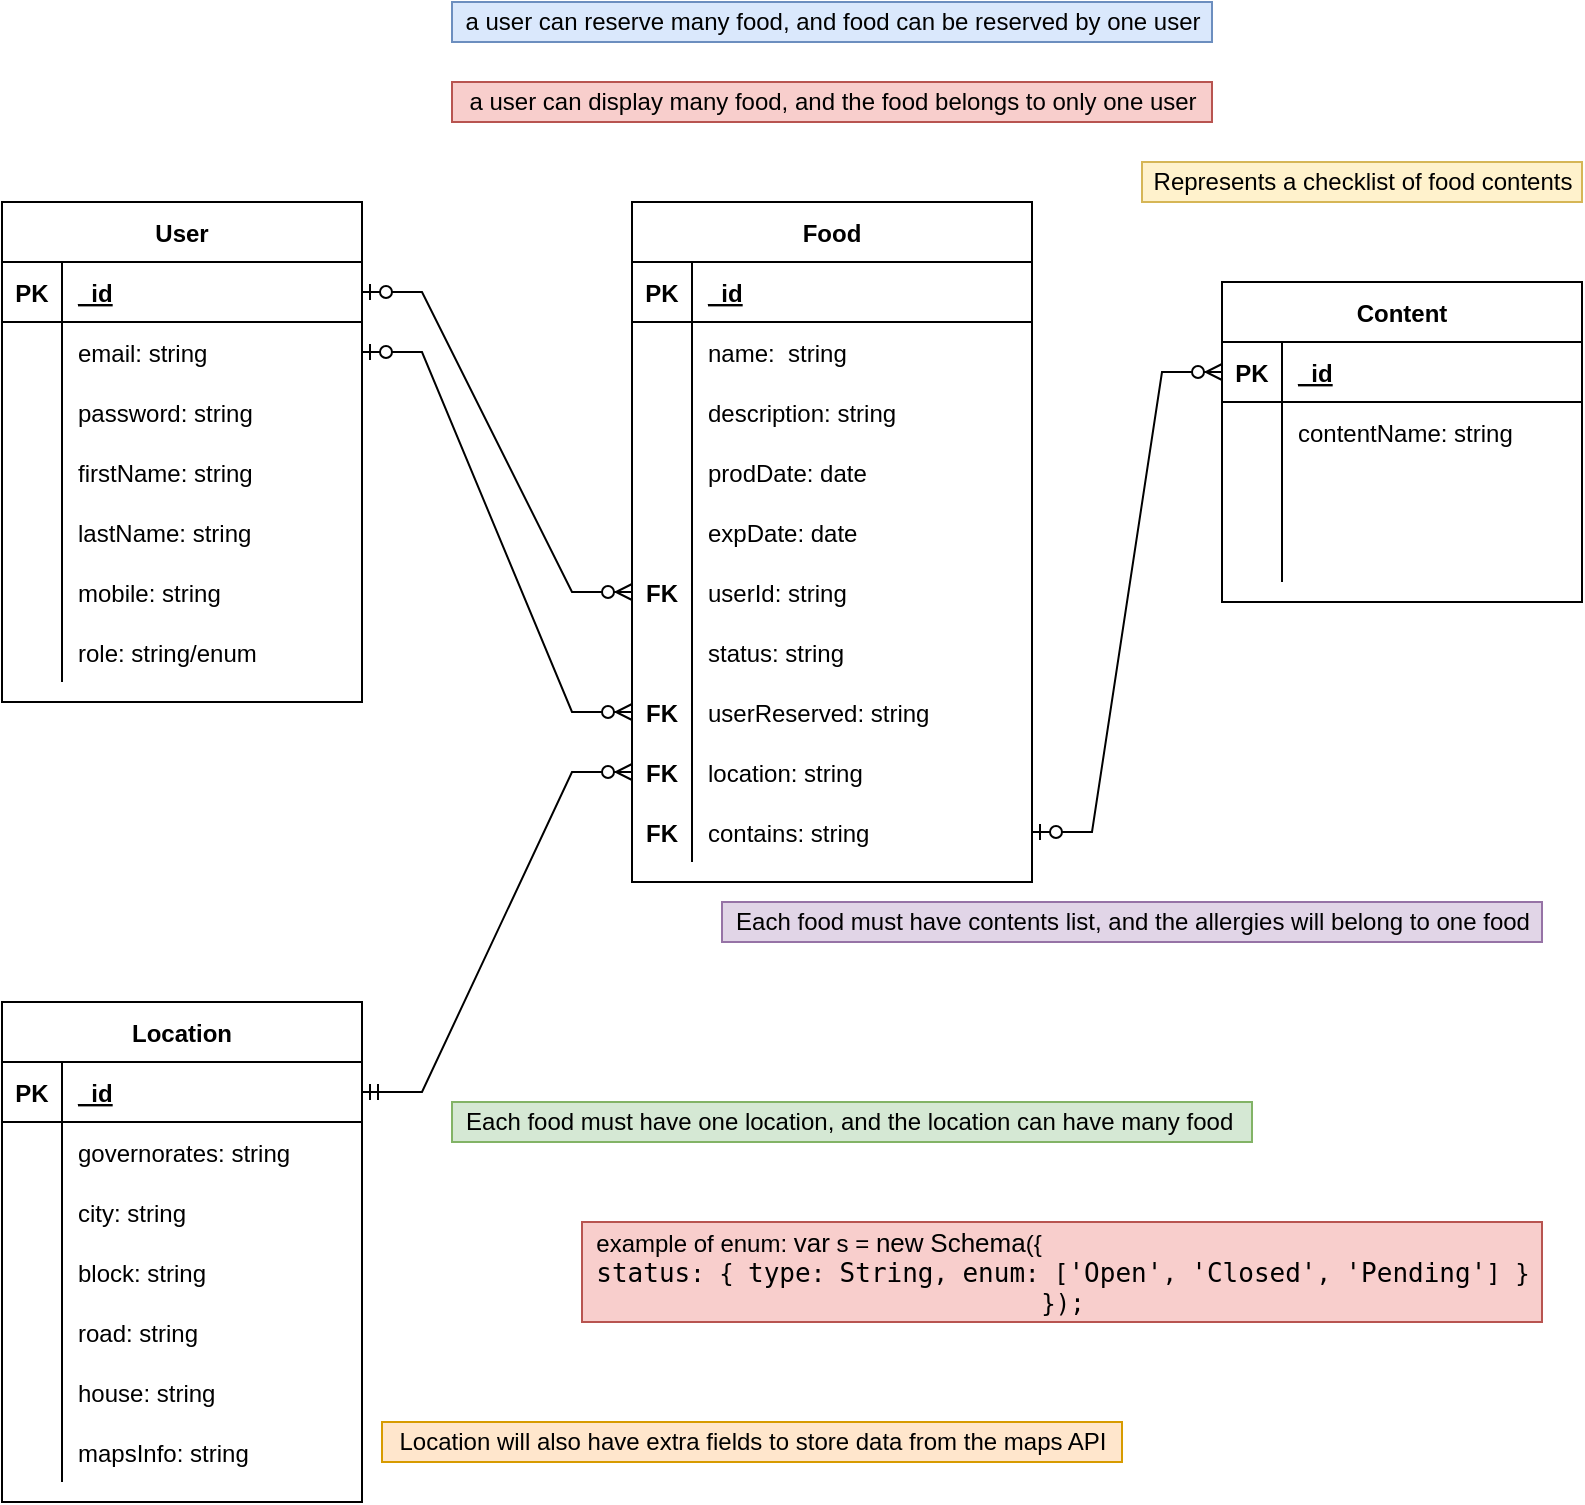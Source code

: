 <mxfile version="17.2.4" type="device"><diagram id="R2lEEEUBdFMjLlhIrx00" name="Page-1"><mxGraphModel dx="946" dy="601" grid="1" gridSize="10" guides="1" tooltips="1" connect="1" arrows="1" fold="1" page="1" pageScale="1" pageWidth="850" pageHeight="1100" math="0" shadow="0" extFonts="Permanent Marker^https://fonts.googleapis.com/css?family=Permanent+Marker"><root><mxCell id="0"/><mxCell id="1" parent="0"/><mxCell id="x4sgZhd9AmfXreHIFScf-55" value="User" style="shape=table;startSize=30;container=1;collapsible=1;childLayout=tableLayout;fixedRows=1;rowLines=0;fontStyle=1;align=center;resizeLast=1;" parent="1" vertex="1"><mxGeometry x="50" y="130" width="180" height="250" as="geometry"/></mxCell><mxCell id="x4sgZhd9AmfXreHIFScf-56" value="" style="shape=tableRow;horizontal=0;startSize=0;swimlaneHead=0;swimlaneBody=0;fillColor=none;collapsible=0;dropTarget=0;points=[[0,0.5],[1,0.5]];portConstraint=eastwest;top=0;left=0;right=0;bottom=1;" parent="x4sgZhd9AmfXreHIFScf-55" vertex="1"><mxGeometry y="30" width="180" height="30" as="geometry"/></mxCell><mxCell id="x4sgZhd9AmfXreHIFScf-57" value="PK" style="shape=partialRectangle;connectable=0;fillColor=none;top=0;left=0;bottom=0;right=0;fontStyle=1;overflow=hidden;" parent="x4sgZhd9AmfXreHIFScf-56" vertex="1"><mxGeometry width="30" height="30" as="geometry"><mxRectangle width="30" height="30" as="alternateBounds"/></mxGeometry></mxCell><mxCell id="x4sgZhd9AmfXreHIFScf-58" value="_id" style="shape=partialRectangle;connectable=0;fillColor=none;top=0;left=0;bottom=0;right=0;align=left;spacingLeft=6;fontStyle=5;overflow=hidden;" parent="x4sgZhd9AmfXreHIFScf-56" vertex="1"><mxGeometry x="30" width="150" height="30" as="geometry"><mxRectangle width="150" height="30" as="alternateBounds"/></mxGeometry></mxCell><mxCell id="x4sgZhd9AmfXreHIFScf-59" value="" style="shape=tableRow;horizontal=0;startSize=0;swimlaneHead=0;swimlaneBody=0;fillColor=none;collapsible=0;dropTarget=0;points=[[0,0.5],[1,0.5]];portConstraint=eastwest;top=0;left=0;right=0;bottom=0;" parent="x4sgZhd9AmfXreHIFScf-55" vertex="1"><mxGeometry y="60" width="180" height="30" as="geometry"/></mxCell><mxCell id="x4sgZhd9AmfXreHIFScf-60" value="" style="shape=partialRectangle;connectable=0;fillColor=none;top=0;left=0;bottom=0;right=0;editable=1;overflow=hidden;" parent="x4sgZhd9AmfXreHIFScf-59" vertex="1"><mxGeometry width="30" height="30" as="geometry"><mxRectangle width="30" height="30" as="alternateBounds"/></mxGeometry></mxCell><mxCell id="x4sgZhd9AmfXreHIFScf-61" value="email: string" style="shape=partialRectangle;connectable=0;fillColor=none;top=0;left=0;bottom=0;right=0;align=left;spacingLeft=6;overflow=hidden;" parent="x4sgZhd9AmfXreHIFScf-59" vertex="1"><mxGeometry x="30" width="150" height="30" as="geometry"><mxRectangle width="150" height="30" as="alternateBounds"/></mxGeometry></mxCell><mxCell id="x4sgZhd9AmfXreHIFScf-62" value="" style="shape=tableRow;horizontal=0;startSize=0;swimlaneHead=0;swimlaneBody=0;fillColor=none;collapsible=0;dropTarget=0;points=[[0,0.5],[1,0.5]];portConstraint=eastwest;top=0;left=0;right=0;bottom=0;" parent="x4sgZhd9AmfXreHIFScf-55" vertex="1"><mxGeometry y="90" width="180" height="30" as="geometry"/></mxCell><mxCell id="x4sgZhd9AmfXreHIFScf-63" value="" style="shape=partialRectangle;connectable=0;fillColor=none;top=0;left=0;bottom=0;right=0;editable=1;overflow=hidden;" parent="x4sgZhd9AmfXreHIFScf-62" vertex="1"><mxGeometry width="30" height="30" as="geometry"><mxRectangle width="30" height="30" as="alternateBounds"/></mxGeometry></mxCell><mxCell id="x4sgZhd9AmfXreHIFScf-64" value="password: string" style="shape=partialRectangle;connectable=0;fillColor=none;top=0;left=0;bottom=0;right=0;align=left;spacingLeft=6;overflow=hidden;" parent="x4sgZhd9AmfXreHIFScf-62" vertex="1"><mxGeometry x="30" width="150" height="30" as="geometry"><mxRectangle width="150" height="30" as="alternateBounds"/></mxGeometry></mxCell><mxCell id="x4sgZhd9AmfXreHIFScf-65" value="" style="shape=tableRow;horizontal=0;startSize=0;swimlaneHead=0;swimlaneBody=0;fillColor=none;collapsible=0;dropTarget=0;points=[[0,0.5],[1,0.5]];portConstraint=eastwest;top=0;left=0;right=0;bottom=0;" parent="x4sgZhd9AmfXreHIFScf-55" vertex="1"><mxGeometry y="120" width="180" height="30" as="geometry"/></mxCell><mxCell id="x4sgZhd9AmfXreHIFScf-66" value="" style="shape=partialRectangle;connectable=0;fillColor=none;top=0;left=0;bottom=0;right=0;editable=1;overflow=hidden;" parent="x4sgZhd9AmfXreHIFScf-65" vertex="1"><mxGeometry width="30" height="30" as="geometry"><mxRectangle width="30" height="30" as="alternateBounds"/></mxGeometry></mxCell><mxCell id="x4sgZhd9AmfXreHIFScf-67" value="firstName: string" style="shape=partialRectangle;connectable=0;fillColor=none;top=0;left=0;bottom=0;right=0;align=left;spacingLeft=6;overflow=hidden;" parent="x4sgZhd9AmfXreHIFScf-65" vertex="1"><mxGeometry x="30" width="150" height="30" as="geometry"><mxRectangle width="150" height="30" as="alternateBounds"/></mxGeometry></mxCell><mxCell id="x4sgZhd9AmfXreHIFScf-68" value="" style="shape=tableRow;horizontal=0;startSize=0;swimlaneHead=0;swimlaneBody=0;fillColor=none;collapsible=0;dropTarget=0;points=[[0,0.5],[1,0.5]];portConstraint=eastwest;top=0;left=0;right=0;bottom=0;" parent="x4sgZhd9AmfXreHIFScf-55" vertex="1"><mxGeometry y="150" width="180" height="30" as="geometry"/></mxCell><mxCell id="x4sgZhd9AmfXreHIFScf-69" value="" style="shape=partialRectangle;connectable=0;fillColor=none;top=0;left=0;bottom=0;right=0;editable=1;overflow=hidden;" parent="x4sgZhd9AmfXreHIFScf-68" vertex="1"><mxGeometry width="30" height="30" as="geometry"><mxRectangle width="30" height="30" as="alternateBounds"/></mxGeometry></mxCell><mxCell id="x4sgZhd9AmfXreHIFScf-70" value="lastName: string" style="shape=partialRectangle;connectable=0;fillColor=none;top=0;left=0;bottom=0;right=0;align=left;spacingLeft=6;overflow=hidden;" parent="x4sgZhd9AmfXreHIFScf-68" vertex="1"><mxGeometry x="30" width="150" height="30" as="geometry"><mxRectangle width="150" height="30" as="alternateBounds"/></mxGeometry></mxCell><mxCell id="x4sgZhd9AmfXreHIFScf-71" value="" style="shape=tableRow;horizontal=0;startSize=0;swimlaneHead=0;swimlaneBody=0;fillColor=none;collapsible=0;dropTarget=0;points=[[0,0.5],[1,0.5]];portConstraint=eastwest;top=0;left=0;right=0;bottom=0;" parent="x4sgZhd9AmfXreHIFScf-55" vertex="1"><mxGeometry y="180" width="180" height="30" as="geometry"/></mxCell><mxCell id="x4sgZhd9AmfXreHIFScf-72" value="" style="shape=partialRectangle;connectable=0;fillColor=none;top=0;left=0;bottom=0;right=0;editable=1;overflow=hidden;" parent="x4sgZhd9AmfXreHIFScf-71" vertex="1"><mxGeometry width="30" height="30" as="geometry"><mxRectangle width="30" height="30" as="alternateBounds"/></mxGeometry></mxCell><mxCell id="x4sgZhd9AmfXreHIFScf-73" value="mobile: string" style="shape=partialRectangle;connectable=0;fillColor=none;top=0;left=0;bottom=0;right=0;align=left;spacingLeft=6;overflow=hidden;" parent="x4sgZhd9AmfXreHIFScf-71" vertex="1"><mxGeometry x="30" width="150" height="30" as="geometry"><mxRectangle width="150" height="30" as="alternateBounds"/></mxGeometry></mxCell><mxCell id="x4sgZhd9AmfXreHIFScf-74" value="" style="shape=tableRow;horizontal=0;startSize=0;swimlaneHead=0;swimlaneBody=0;fillColor=none;collapsible=0;dropTarget=0;points=[[0,0.5],[1,0.5]];portConstraint=eastwest;top=0;left=0;right=0;bottom=0;" parent="x4sgZhd9AmfXreHIFScf-55" vertex="1"><mxGeometry y="210" width="180" height="30" as="geometry"/></mxCell><mxCell id="x4sgZhd9AmfXreHIFScf-75" value="" style="shape=partialRectangle;connectable=0;fillColor=none;top=0;left=0;bottom=0;right=0;editable=1;overflow=hidden;" parent="x4sgZhd9AmfXreHIFScf-74" vertex="1"><mxGeometry width="30" height="30" as="geometry"><mxRectangle width="30" height="30" as="alternateBounds"/></mxGeometry></mxCell><mxCell id="x4sgZhd9AmfXreHIFScf-76" value="role: string/enum" style="shape=partialRectangle;connectable=0;fillColor=none;top=0;left=0;bottom=0;right=0;align=left;spacingLeft=6;overflow=hidden;" parent="x4sgZhd9AmfXreHIFScf-74" vertex="1"><mxGeometry x="30" width="150" height="30" as="geometry"><mxRectangle width="150" height="30" as="alternateBounds"/></mxGeometry></mxCell><mxCell id="x4sgZhd9AmfXreHIFScf-77" value="Food" style="shape=table;startSize=30;container=1;collapsible=1;childLayout=tableLayout;fixedRows=1;rowLines=0;fontStyle=1;align=center;resizeLast=1;" parent="1" vertex="1"><mxGeometry x="365" y="130" width="200" height="340" as="geometry"/></mxCell><mxCell id="x4sgZhd9AmfXreHIFScf-78" value="" style="shape=tableRow;horizontal=0;startSize=0;swimlaneHead=0;swimlaneBody=0;fillColor=none;collapsible=0;dropTarget=0;points=[[0,0.5],[1,0.5]];portConstraint=eastwest;top=0;left=0;right=0;bottom=1;" parent="x4sgZhd9AmfXreHIFScf-77" vertex="1"><mxGeometry y="30" width="200" height="30" as="geometry"/></mxCell><mxCell id="x4sgZhd9AmfXreHIFScf-79" value="PK" style="shape=partialRectangle;connectable=0;fillColor=none;top=0;left=0;bottom=0;right=0;fontStyle=1;overflow=hidden;" parent="x4sgZhd9AmfXreHIFScf-78" vertex="1"><mxGeometry width="30" height="30" as="geometry"><mxRectangle width="30" height="30" as="alternateBounds"/></mxGeometry></mxCell><mxCell id="x4sgZhd9AmfXreHIFScf-80" value="_id" style="shape=partialRectangle;connectable=0;fillColor=none;top=0;left=0;bottom=0;right=0;align=left;spacingLeft=6;fontStyle=5;overflow=hidden;" parent="x4sgZhd9AmfXreHIFScf-78" vertex="1"><mxGeometry x="30" width="170" height="30" as="geometry"><mxRectangle width="170" height="30" as="alternateBounds"/></mxGeometry></mxCell><mxCell id="x4sgZhd9AmfXreHIFScf-81" value="" style="shape=tableRow;horizontal=0;startSize=0;swimlaneHead=0;swimlaneBody=0;fillColor=none;collapsible=0;dropTarget=0;points=[[0,0.5],[1,0.5]];portConstraint=eastwest;top=0;left=0;right=0;bottom=0;" parent="x4sgZhd9AmfXreHIFScf-77" vertex="1"><mxGeometry y="60" width="200" height="30" as="geometry"/></mxCell><mxCell id="x4sgZhd9AmfXreHIFScf-82" value="" style="shape=partialRectangle;connectable=0;fillColor=none;top=0;left=0;bottom=0;right=0;editable=1;overflow=hidden;" parent="x4sgZhd9AmfXreHIFScf-81" vertex="1"><mxGeometry width="30" height="30" as="geometry"><mxRectangle width="30" height="30" as="alternateBounds"/></mxGeometry></mxCell><mxCell id="x4sgZhd9AmfXreHIFScf-83" value="name:  string" style="shape=partialRectangle;connectable=0;fillColor=none;top=0;left=0;bottom=0;right=0;align=left;spacingLeft=6;overflow=hidden;" parent="x4sgZhd9AmfXreHIFScf-81" vertex="1"><mxGeometry x="30" width="170" height="30" as="geometry"><mxRectangle width="170" height="30" as="alternateBounds"/></mxGeometry></mxCell><mxCell id="x4sgZhd9AmfXreHIFScf-84" value="" style="shape=tableRow;horizontal=0;startSize=0;swimlaneHead=0;swimlaneBody=0;fillColor=none;collapsible=0;dropTarget=0;points=[[0,0.5],[1,0.5]];portConstraint=eastwest;top=0;left=0;right=0;bottom=0;" parent="x4sgZhd9AmfXreHIFScf-77" vertex="1"><mxGeometry y="90" width="200" height="30" as="geometry"/></mxCell><mxCell id="x4sgZhd9AmfXreHIFScf-85" value="" style="shape=partialRectangle;connectable=0;fillColor=none;top=0;left=0;bottom=0;right=0;editable=1;overflow=hidden;" parent="x4sgZhd9AmfXreHIFScf-84" vertex="1"><mxGeometry width="30" height="30" as="geometry"><mxRectangle width="30" height="30" as="alternateBounds"/></mxGeometry></mxCell><mxCell id="x4sgZhd9AmfXreHIFScf-86" value="description: string" style="shape=partialRectangle;connectable=0;fillColor=none;top=0;left=0;bottom=0;right=0;align=left;spacingLeft=6;overflow=hidden;" parent="x4sgZhd9AmfXreHIFScf-84" vertex="1"><mxGeometry x="30" width="170" height="30" as="geometry"><mxRectangle width="170" height="30" as="alternateBounds"/></mxGeometry></mxCell><mxCell id="x4sgZhd9AmfXreHIFScf-87" value="" style="shape=tableRow;horizontal=0;startSize=0;swimlaneHead=0;swimlaneBody=0;fillColor=none;collapsible=0;dropTarget=0;points=[[0,0.5],[1,0.5]];portConstraint=eastwest;top=0;left=0;right=0;bottom=0;" parent="x4sgZhd9AmfXreHIFScf-77" vertex="1"><mxGeometry y="120" width="200" height="30" as="geometry"/></mxCell><mxCell id="x4sgZhd9AmfXreHIFScf-88" value="" style="shape=partialRectangle;connectable=0;fillColor=none;top=0;left=0;bottom=0;right=0;editable=1;overflow=hidden;" parent="x4sgZhd9AmfXreHIFScf-87" vertex="1"><mxGeometry width="30" height="30" as="geometry"><mxRectangle width="30" height="30" as="alternateBounds"/></mxGeometry></mxCell><mxCell id="x4sgZhd9AmfXreHIFScf-89" value="prodDate: date" style="shape=partialRectangle;connectable=0;fillColor=none;top=0;left=0;bottom=0;right=0;align=left;spacingLeft=6;overflow=hidden;" parent="x4sgZhd9AmfXreHIFScf-87" vertex="1"><mxGeometry x="30" width="170" height="30" as="geometry"><mxRectangle width="170" height="30" as="alternateBounds"/></mxGeometry></mxCell><mxCell id="x4sgZhd9AmfXreHIFScf-90" value="" style="shape=tableRow;horizontal=0;startSize=0;swimlaneHead=0;swimlaneBody=0;fillColor=none;collapsible=0;dropTarget=0;points=[[0,0.5],[1,0.5]];portConstraint=eastwest;top=0;left=0;right=0;bottom=0;" parent="x4sgZhd9AmfXreHIFScf-77" vertex="1"><mxGeometry y="150" width="200" height="30" as="geometry"/></mxCell><mxCell id="x4sgZhd9AmfXreHIFScf-91" value="" style="shape=partialRectangle;connectable=0;fillColor=none;top=0;left=0;bottom=0;right=0;editable=1;overflow=hidden;fontStyle=1" parent="x4sgZhd9AmfXreHIFScf-90" vertex="1"><mxGeometry width="30" height="30" as="geometry"><mxRectangle width="30" height="30" as="alternateBounds"/></mxGeometry></mxCell><mxCell id="x4sgZhd9AmfXreHIFScf-92" value="expDate: date" style="shape=partialRectangle;connectable=0;fillColor=none;top=0;left=0;bottom=0;right=0;align=left;spacingLeft=6;overflow=hidden;" parent="x4sgZhd9AmfXreHIFScf-90" vertex="1"><mxGeometry x="30" width="170" height="30" as="geometry"><mxRectangle width="170" height="30" as="alternateBounds"/></mxGeometry></mxCell><mxCell id="x4sgZhd9AmfXreHIFScf-109" value="" style="shape=tableRow;horizontal=0;startSize=0;swimlaneHead=0;swimlaneBody=0;fillColor=none;collapsible=0;dropTarget=0;points=[[0,0.5],[1,0.5]];portConstraint=eastwest;top=0;left=0;right=0;bottom=0;" parent="x4sgZhd9AmfXreHIFScf-77" vertex="1"><mxGeometry y="180" width="200" height="30" as="geometry"/></mxCell><mxCell id="x4sgZhd9AmfXreHIFScf-110" value="FK" style="shape=partialRectangle;connectable=0;fillColor=none;top=0;left=0;bottom=0;right=0;editable=1;overflow=hidden;fontStyle=1" parent="x4sgZhd9AmfXreHIFScf-109" vertex="1"><mxGeometry width="30" height="30" as="geometry"><mxRectangle width="30" height="30" as="alternateBounds"/></mxGeometry></mxCell><mxCell id="x4sgZhd9AmfXreHIFScf-111" value="userId: string" style="shape=partialRectangle;connectable=0;fillColor=none;top=0;left=0;bottom=0;right=0;align=left;spacingLeft=6;overflow=hidden;" parent="x4sgZhd9AmfXreHIFScf-109" vertex="1"><mxGeometry x="30" width="170" height="30" as="geometry"><mxRectangle width="170" height="30" as="alternateBounds"/></mxGeometry></mxCell><mxCell id="x4sgZhd9AmfXreHIFScf-124" value="" style="shape=tableRow;horizontal=0;startSize=0;swimlaneHead=0;swimlaneBody=0;fillColor=none;collapsible=0;dropTarget=0;points=[[0,0.5],[1,0.5]];portConstraint=eastwest;top=0;left=0;right=0;bottom=0;" parent="x4sgZhd9AmfXreHIFScf-77" vertex="1"><mxGeometry y="210" width="200" height="30" as="geometry"/></mxCell><mxCell id="x4sgZhd9AmfXreHIFScf-125" value="" style="shape=partialRectangle;connectable=0;fillColor=none;top=0;left=0;bottom=0;right=0;editable=1;overflow=hidden;fontStyle=1" parent="x4sgZhd9AmfXreHIFScf-124" vertex="1"><mxGeometry width="30" height="30" as="geometry"><mxRectangle width="30" height="30" as="alternateBounds"/></mxGeometry></mxCell><mxCell id="x4sgZhd9AmfXreHIFScf-126" value="status: string " style="shape=partialRectangle;connectable=0;fillColor=none;top=0;left=0;bottom=0;right=0;align=left;spacingLeft=6;overflow=hidden;" parent="x4sgZhd9AmfXreHIFScf-124" vertex="1"><mxGeometry x="30" width="170" height="30" as="geometry"><mxRectangle width="170" height="30" as="alternateBounds"/></mxGeometry></mxCell><mxCell id="x4sgZhd9AmfXreHIFScf-149" value="" style="shape=tableRow;horizontal=0;startSize=0;swimlaneHead=0;swimlaneBody=0;fillColor=none;collapsible=0;dropTarget=0;points=[[0,0.5],[1,0.5]];portConstraint=eastwest;top=0;left=0;right=0;bottom=0;" parent="x4sgZhd9AmfXreHIFScf-77" vertex="1"><mxGeometry y="240" width="200" height="30" as="geometry"/></mxCell><mxCell id="x4sgZhd9AmfXreHIFScf-150" value="FK" style="shape=partialRectangle;connectable=0;fillColor=none;top=0;left=0;bottom=0;right=0;editable=1;overflow=hidden;fontStyle=1" parent="x4sgZhd9AmfXreHIFScf-149" vertex="1"><mxGeometry width="30" height="30" as="geometry"><mxRectangle width="30" height="30" as="alternateBounds"/></mxGeometry></mxCell><mxCell id="x4sgZhd9AmfXreHIFScf-151" value="userReserved: string" style="shape=partialRectangle;connectable=0;fillColor=none;top=0;left=0;bottom=0;right=0;align=left;spacingLeft=6;overflow=hidden;" parent="x4sgZhd9AmfXreHIFScf-149" vertex="1"><mxGeometry x="30" width="170" height="30" as="geometry"><mxRectangle width="170" height="30" as="alternateBounds"/></mxGeometry></mxCell><mxCell id="x4sgZhd9AmfXreHIFScf-153" value="" style="shape=tableRow;horizontal=0;startSize=0;swimlaneHead=0;swimlaneBody=0;fillColor=none;collapsible=0;dropTarget=0;points=[[0,0.5],[1,0.5]];portConstraint=eastwest;top=0;left=0;right=0;bottom=0;" parent="x4sgZhd9AmfXreHIFScf-77" vertex="1"><mxGeometry y="270" width="200" height="30" as="geometry"/></mxCell><mxCell id="x4sgZhd9AmfXreHIFScf-154" value="FK" style="shape=partialRectangle;connectable=0;fillColor=none;top=0;left=0;bottom=0;right=0;editable=1;overflow=hidden;fontStyle=1" parent="x4sgZhd9AmfXreHIFScf-153" vertex="1"><mxGeometry width="30" height="30" as="geometry"><mxRectangle width="30" height="30" as="alternateBounds"/></mxGeometry></mxCell><mxCell id="x4sgZhd9AmfXreHIFScf-155" value="location: string" style="shape=partialRectangle;connectable=0;fillColor=none;top=0;left=0;bottom=0;right=0;align=left;spacingLeft=6;overflow=hidden;" parent="x4sgZhd9AmfXreHIFScf-153" vertex="1"><mxGeometry x="30" width="170" height="30" as="geometry"><mxRectangle width="170" height="30" as="alternateBounds"/></mxGeometry></mxCell><mxCell id="x4sgZhd9AmfXreHIFScf-164" value="" style="shape=tableRow;horizontal=0;startSize=0;swimlaneHead=0;swimlaneBody=0;fillColor=none;collapsible=0;dropTarget=0;points=[[0,0.5],[1,0.5]];portConstraint=eastwest;top=0;left=0;right=0;bottom=0;" parent="x4sgZhd9AmfXreHIFScf-77" vertex="1"><mxGeometry y="300" width="200" height="30" as="geometry"/></mxCell><mxCell id="x4sgZhd9AmfXreHIFScf-165" value="FK" style="shape=partialRectangle;connectable=0;fillColor=none;top=0;left=0;bottom=0;right=0;editable=1;overflow=hidden;fontStyle=1" parent="x4sgZhd9AmfXreHIFScf-164" vertex="1"><mxGeometry width="30" height="30" as="geometry"><mxRectangle width="30" height="30" as="alternateBounds"/></mxGeometry></mxCell><mxCell id="x4sgZhd9AmfXreHIFScf-166" value="contains: string" style="shape=partialRectangle;connectable=0;fillColor=none;top=0;left=0;bottom=0;right=0;align=left;spacingLeft=6;overflow=hidden;" parent="x4sgZhd9AmfXreHIFScf-164" vertex="1"><mxGeometry x="30" width="170" height="30" as="geometry"><mxRectangle width="170" height="30" as="alternateBounds"/></mxGeometry></mxCell><mxCell id="x4sgZhd9AmfXreHIFScf-127" value="Location" style="shape=table;startSize=30;container=1;collapsible=1;childLayout=tableLayout;fixedRows=1;rowLines=0;fontStyle=1;align=center;resizeLast=1;" parent="1" vertex="1"><mxGeometry x="50" y="530" width="180" height="250" as="geometry"/></mxCell><mxCell id="x4sgZhd9AmfXreHIFScf-128" value="" style="shape=tableRow;horizontal=0;startSize=0;swimlaneHead=0;swimlaneBody=0;fillColor=none;collapsible=0;dropTarget=0;points=[[0,0.5],[1,0.5]];portConstraint=eastwest;top=0;left=0;right=0;bottom=1;" parent="x4sgZhd9AmfXreHIFScf-127" vertex="1"><mxGeometry y="30" width="180" height="30" as="geometry"/></mxCell><mxCell id="x4sgZhd9AmfXreHIFScf-129" value="PK" style="shape=partialRectangle;connectable=0;fillColor=none;top=0;left=0;bottom=0;right=0;fontStyle=1;overflow=hidden;" parent="x4sgZhd9AmfXreHIFScf-128" vertex="1"><mxGeometry width="30" height="30" as="geometry"><mxRectangle width="30" height="30" as="alternateBounds"/></mxGeometry></mxCell><mxCell id="x4sgZhd9AmfXreHIFScf-130" value="_id" style="shape=partialRectangle;connectable=0;fillColor=none;top=0;left=0;bottom=0;right=0;align=left;spacingLeft=6;fontStyle=5;overflow=hidden;" parent="x4sgZhd9AmfXreHIFScf-128" vertex="1"><mxGeometry x="30" width="150" height="30" as="geometry"><mxRectangle width="150" height="30" as="alternateBounds"/></mxGeometry></mxCell><mxCell id="x4sgZhd9AmfXreHIFScf-131" value="" style="shape=tableRow;horizontal=0;startSize=0;swimlaneHead=0;swimlaneBody=0;fillColor=none;collapsible=0;dropTarget=0;points=[[0,0.5],[1,0.5]];portConstraint=eastwest;top=0;left=0;right=0;bottom=0;" parent="x4sgZhd9AmfXreHIFScf-127" vertex="1"><mxGeometry y="60" width="180" height="30" as="geometry"/></mxCell><mxCell id="x4sgZhd9AmfXreHIFScf-132" value="" style="shape=partialRectangle;connectable=0;fillColor=none;top=0;left=0;bottom=0;right=0;editable=1;overflow=hidden;" parent="x4sgZhd9AmfXreHIFScf-131" vertex="1"><mxGeometry width="30" height="30" as="geometry"><mxRectangle width="30" height="30" as="alternateBounds"/></mxGeometry></mxCell><mxCell id="x4sgZhd9AmfXreHIFScf-133" value="governorates: string" style="shape=partialRectangle;connectable=0;fillColor=none;top=0;left=0;bottom=0;right=0;align=left;spacingLeft=6;overflow=hidden;" parent="x4sgZhd9AmfXreHIFScf-131" vertex="1"><mxGeometry x="30" width="150" height="30" as="geometry"><mxRectangle width="150" height="30" as="alternateBounds"/></mxGeometry></mxCell><mxCell id="x4sgZhd9AmfXreHIFScf-134" value="" style="shape=tableRow;horizontal=0;startSize=0;swimlaneHead=0;swimlaneBody=0;fillColor=none;collapsible=0;dropTarget=0;points=[[0,0.5],[1,0.5]];portConstraint=eastwest;top=0;left=0;right=0;bottom=0;" parent="x4sgZhd9AmfXreHIFScf-127" vertex="1"><mxGeometry y="90" width="180" height="30" as="geometry"/></mxCell><mxCell id="x4sgZhd9AmfXreHIFScf-135" value="" style="shape=partialRectangle;connectable=0;fillColor=none;top=0;left=0;bottom=0;right=0;editable=1;overflow=hidden;" parent="x4sgZhd9AmfXreHIFScf-134" vertex="1"><mxGeometry width="30" height="30" as="geometry"><mxRectangle width="30" height="30" as="alternateBounds"/></mxGeometry></mxCell><mxCell id="x4sgZhd9AmfXreHIFScf-136" value="city: string" style="shape=partialRectangle;connectable=0;fillColor=none;top=0;left=0;bottom=0;right=0;align=left;spacingLeft=6;overflow=hidden;" parent="x4sgZhd9AmfXreHIFScf-134" vertex="1"><mxGeometry x="30" width="150" height="30" as="geometry"><mxRectangle width="150" height="30" as="alternateBounds"/></mxGeometry></mxCell><mxCell id="x4sgZhd9AmfXreHIFScf-137" value="" style="shape=tableRow;horizontal=0;startSize=0;swimlaneHead=0;swimlaneBody=0;fillColor=none;collapsible=0;dropTarget=0;points=[[0,0.5],[1,0.5]];portConstraint=eastwest;top=0;left=0;right=0;bottom=0;" parent="x4sgZhd9AmfXreHIFScf-127" vertex="1"><mxGeometry y="120" width="180" height="30" as="geometry"/></mxCell><mxCell id="x4sgZhd9AmfXreHIFScf-138" value="" style="shape=partialRectangle;connectable=0;fillColor=none;top=0;left=0;bottom=0;right=0;editable=1;overflow=hidden;" parent="x4sgZhd9AmfXreHIFScf-137" vertex="1"><mxGeometry width="30" height="30" as="geometry"><mxRectangle width="30" height="30" as="alternateBounds"/></mxGeometry></mxCell><mxCell id="x4sgZhd9AmfXreHIFScf-139" value="block: string" style="shape=partialRectangle;connectable=0;fillColor=none;top=0;left=0;bottom=0;right=0;align=left;spacingLeft=6;overflow=hidden;" parent="x4sgZhd9AmfXreHIFScf-137" vertex="1"><mxGeometry x="30" width="150" height="30" as="geometry"><mxRectangle width="150" height="30" as="alternateBounds"/></mxGeometry></mxCell><mxCell id="x4sgZhd9AmfXreHIFScf-140" value="" style="shape=tableRow;horizontal=0;startSize=0;swimlaneHead=0;swimlaneBody=0;fillColor=none;collapsible=0;dropTarget=0;points=[[0,0.5],[1,0.5]];portConstraint=eastwest;top=0;left=0;right=0;bottom=0;" parent="x4sgZhd9AmfXreHIFScf-127" vertex="1"><mxGeometry y="150" width="180" height="30" as="geometry"/></mxCell><mxCell id="x4sgZhd9AmfXreHIFScf-141" value="" style="shape=partialRectangle;connectable=0;fillColor=none;top=0;left=0;bottom=0;right=0;editable=1;overflow=hidden;" parent="x4sgZhd9AmfXreHIFScf-140" vertex="1"><mxGeometry width="30" height="30" as="geometry"><mxRectangle width="30" height="30" as="alternateBounds"/></mxGeometry></mxCell><mxCell id="x4sgZhd9AmfXreHIFScf-142" value="road: string" style="shape=partialRectangle;connectable=0;fillColor=none;top=0;left=0;bottom=0;right=0;align=left;spacingLeft=6;overflow=hidden;" parent="x4sgZhd9AmfXreHIFScf-140" vertex="1"><mxGeometry x="30" width="150" height="30" as="geometry"><mxRectangle width="150" height="30" as="alternateBounds"/></mxGeometry></mxCell><mxCell id="x4sgZhd9AmfXreHIFScf-143" value="" style="shape=tableRow;horizontal=0;startSize=0;swimlaneHead=0;swimlaneBody=0;fillColor=none;collapsible=0;dropTarget=0;points=[[0,0.5],[1,0.5]];portConstraint=eastwest;top=0;left=0;right=0;bottom=0;" parent="x4sgZhd9AmfXreHIFScf-127" vertex="1"><mxGeometry y="180" width="180" height="30" as="geometry"/></mxCell><mxCell id="x4sgZhd9AmfXreHIFScf-144" value="" style="shape=partialRectangle;connectable=0;fillColor=none;top=0;left=0;bottom=0;right=0;editable=1;overflow=hidden;" parent="x4sgZhd9AmfXreHIFScf-143" vertex="1"><mxGeometry width="30" height="30" as="geometry"><mxRectangle width="30" height="30" as="alternateBounds"/></mxGeometry></mxCell><mxCell id="x4sgZhd9AmfXreHIFScf-145" value="house: string" style="shape=partialRectangle;connectable=0;fillColor=none;top=0;left=0;bottom=0;right=0;align=left;spacingLeft=6;overflow=hidden;" parent="x4sgZhd9AmfXreHIFScf-143" vertex="1"><mxGeometry x="30" width="150" height="30" as="geometry"><mxRectangle width="150" height="30" as="alternateBounds"/></mxGeometry></mxCell><mxCell id="x4sgZhd9AmfXreHIFScf-146" value="" style="shape=tableRow;horizontal=0;startSize=0;swimlaneHead=0;swimlaneBody=0;fillColor=none;collapsible=0;dropTarget=0;points=[[0,0.5],[1,0.5]];portConstraint=eastwest;top=0;left=0;right=0;bottom=0;" parent="x4sgZhd9AmfXreHIFScf-127" vertex="1"><mxGeometry y="210" width="180" height="30" as="geometry"/></mxCell><mxCell id="x4sgZhd9AmfXreHIFScf-147" value="" style="shape=partialRectangle;connectable=0;fillColor=none;top=0;left=0;bottom=0;right=0;editable=1;overflow=hidden;" parent="x4sgZhd9AmfXreHIFScf-146" vertex="1"><mxGeometry width="30" height="30" as="geometry"><mxRectangle width="30" height="30" as="alternateBounds"/></mxGeometry></mxCell><mxCell id="x4sgZhd9AmfXreHIFScf-148" value="mapsInfo: string" style="shape=partialRectangle;connectable=0;fillColor=none;top=0;left=0;bottom=0;right=0;align=left;spacingLeft=6;overflow=hidden;" parent="x4sgZhd9AmfXreHIFScf-146" vertex="1"><mxGeometry x="30" width="150" height="30" as="geometry"><mxRectangle width="150" height="30" as="alternateBounds"/></mxGeometry></mxCell><mxCell id="x4sgZhd9AmfXreHIFScf-152" value="" style="edgeStyle=entityRelationEdgeStyle;fontSize=12;html=1;endArrow=ERzeroToMany;startArrow=ERmandOne;rounded=0;exitX=1;exitY=0.5;exitDx=0;exitDy=0;entryX=0;entryY=0.5;entryDx=0;entryDy=0;" parent="1" source="x4sgZhd9AmfXreHIFScf-128" target="x4sgZhd9AmfXreHIFScf-153" edge="1"><mxGeometry width="100" height="100" relative="1" as="geometry"><mxPoint x="280" y="620" as="sourcePoint"/><mxPoint x="330" y="550" as="targetPoint"/></mxGeometry></mxCell><mxCell id="x4sgZhd9AmfXreHIFScf-157" value="" style="edgeStyle=entityRelationEdgeStyle;fontSize=12;html=1;endArrow=ERzeroToMany;startArrow=ERzeroToOne;rounded=0;exitX=1;exitY=0.5;exitDx=0;exitDy=0;entryX=0;entryY=0.5;entryDx=0;entryDy=0;" parent="1" source="x4sgZhd9AmfXreHIFScf-59" target="x4sgZhd9AmfXreHIFScf-149" edge="1"><mxGeometry width="100" height="100" relative="1" as="geometry"><mxPoint x="280" y="220" as="sourcePoint"/><mxPoint x="440" y="360" as="targetPoint"/></mxGeometry></mxCell><mxCell id="x4sgZhd9AmfXreHIFScf-158" value="" style="edgeStyle=entityRelationEdgeStyle;fontSize=12;html=1;endArrow=ERzeroToMany;startArrow=ERzeroToOne;rounded=0;exitX=1;exitY=0.5;exitDx=0;exitDy=0;entryX=0;entryY=0.5;entryDx=0;entryDy=0;" parent="1" source="x4sgZhd9AmfXreHIFScf-56" target="x4sgZhd9AmfXreHIFScf-109" edge="1"><mxGeometry width="100" height="100" relative="1" as="geometry"><mxPoint x="275" y="140" as="sourcePoint"/><mxPoint x="425" y="320" as="targetPoint"/></mxGeometry></mxCell><mxCell id="x4sgZhd9AmfXreHIFScf-159" value="a user can reserve many food, and food can be reserved by one user" style="text;html=1;align=center;verticalAlign=middle;resizable=0;points=[];autosize=1;strokeColor=#6c8ebf;fillColor=#dae8fc;" parent="1" vertex="1"><mxGeometry x="275" y="30" width="380" height="20" as="geometry"/></mxCell><mxCell id="x4sgZhd9AmfXreHIFScf-160" value="a user can display many food, and the food belongs to only one user" style="text;html=1;align=center;verticalAlign=middle;resizable=0;points=[];autosize=1;strokeColor=#b85450;fillColor=#f8cecc;" parent="1" vertex="1"><mxGeometry x="275" y="70" width="380" height="20" as="geometry"/></mxCell><mxCell id="x4sgZhd9AmfXreHIFScf-162" value="Each food must have one location, and the location can have many food&amp;nbsp;" style="text;html=1;align=center;verticalAlign=middle;resizable=0;points=[];autosize=1;strokeColor=#82b366;fillColor=#d5e8d4;" parent="1" vertex="1"><mxGeometry x="275" y="580" width="400" height="20" as="geometry"/></mxCell><mxCell id="x4sgZhd9AmfXreHIFScf-163" value="Each food must have contents list, and the allergies will belong to one food" style="text;html=1;align=center;verticalAlign=middle;resizable=0;points=[];autosize=1;strokeColor=#9673a6;fillColor=#e1d5e7;" parent="1" vertex="1"><mxGeometry x="410" y="480" width="410" height="20" as="geometry"/></mxCell><mxCell id="x4sgZhd9AmfXreHIFScf-167" value="Represents a checklist of food contents" style="text;html=1;align=center;verticalAlign=middle;resizable=0;points=[];autosize=1;strokeColor=#d6b656;fillColor=#fff2cc;" parent="1" vertex="1"><mxGeometry x="620" y="110" width="220" height="20" as="geometry"/></mxCell><mxCell id="x4sgZhd9AmfXreHIFScf-168" value="Location will also have extra fields to store data from the maps API" style="text;html=1;align=center;verticalAlign=middle;resizable=0;points=[];autosize=1;strokeColor=#d79b00;fillColor=#ffe6cc;" parent="1" vertex="1"><mxGeometry x="240" y="740" width="370" height="20" as="geometry"/></mxCell><mxCell id="x4sgZhd9AmfXreHIFScf-169" value="&lt;div style=&quot;text-align: left&quot;&gt;&lt;span&gt;example of enum:&amp;nbsp;&lt;/span&gt;&lt;span class=&quot;hljs-keyword&quot; style=&quot;background-color: transparent ; font-family: inherit ; font-weight: inherit ; font-style: inherit ; margin: 0px ; padding: 0px ; border: 0px ; font-stretch: inherit ; line-height: inherit ; font-size: 13px ; vertical-align: baseline ; box-sizing: inherit&quot;&gt;var&lt;/span&gt;&lt;span style=&quot;background-color: transparent ; font-family: inherit ; font-weight: inherit ; font-style: inherit&quot;&gt; s = &lt;/span&gt;&lt;span class=&quot;hljs-keyword&quot; style=&quot;background-color: transparent ; font-family: inherit ; font-weight: inherit ; font-style: inherit ; margin: 0px ; padding: 0px ; border: 0px ; font-stretch: inherit ; line-height: inherit ; font-size: 13px ; vertical-align: baseline ; box-sizing: inherit&quot;&gt;new&lt;/span&gt;&lt;span style=&quot;background-color: transparent ; font-family: inherit ; font-weight: inherit ; font-style: inherit&quot;&gt; &lt;/span&gt;&lt;span class=&quot;hljs-title class_&quot; style=&quot;background-color: transparent ; font-family: inherit ; font-weight: inherit ; font-style: inherit ; margin: 0px ; padding: 0px ; border: 0px ; font-stretch: inherit ; line-height: inherit ; font-size: 13px ; vertical-align: baseline ; box-sizing: inherit&quot;&gt;Schema&lt;/span&gt;&lt;span style=&quot;background-color: transparent ; font-family: inherit ; font-weight: inherit ; font-style: inherit&quot;&gt;({&lt;/span&gt;&lt;/div&gt;&lt;pre class=&quot;lang-js s-code-block&quot; style=&quot;margin-top: 0px ; margin-bottom: 0px ; border: 0px ; font-stretch: inherit ; vertical-align: baseline ; box-sizing: inherit ; width: auto ; max-height: 600px ; overflow: auto ; overflow-wrap: normal&quot;&gt;&lt;div style=&quot;text-align: left&quot;&gt;&lt;span style=&quot;background-color: transparent ; font-family: inherit ; font-style: inherit ; font-weight: inherit ; white-space: nowrap&quot;&gt;    &lt;/span&gt;&lt;span class=&quot;hljs-attr&quot; style=&quot;background-color: transparent ; font-family: inherit ; font-style: inherit ; font-weight: inherit ; white-space: nowrap ; margin: 0px ; padding: 0px ; border: 0px ; font-stretch: inherit ; line-height: inherit ; font-size: 13px ; vertical-align: baseline ; box-sizing: inherit&quot;&gt;status&lt;/span&gt;&lt;span style=&quot;background-color: transparent ; font-family: inherit ; font-style: inherit ; font-weight: inherit ; white-space: nowrap&quot;&gt;: { &lt;/span&gt;&lt;span class=&quot;hljs-attr&quot; style=&quot;background-color: transparent ; font-family: inherit ; font-style: inherit ; font-weight: inherit ; white-space: nowrap ; margin: 0px ; padding: 0px ; border: 0px ; font-stretch: inherit ; line-height: inherit ; font-size: 13px ; vertical-align: baseline ; box-sizing: inherit&quot;&gt;type&lt;/span&gt;&lt;span style=&quot;background-color: transparent ; font-family: inherit ; font-style: inherit ; font-weight: inherit ; white-space: nowrap&quot;&gt;: &lt;/span&gt;&lt;span class=&quot;hljs-title class_&quot; style=&quot;background-color: transparent ; font-family: inherit ; font-style: inherit ; font-weight: inherit ; white-space: nowrap ; margin: 0px ; padding: 0px ; border: 0px ; font-stretch: inherit ; line-height: inherit ; font-size: 13px ; vertical-align: baseline ; box-sizing: inherit&quot;&gt;String&lt;/span&gt;&lt;span style=&quot;background-color: transparent ; font-family: inherit ; font-style: inherit ; font-weight: inherit ; white-space: nowrap&quot;&gt;, &lt;/span&gt;&lt;span class=&quot;hljs-attr&quot; style=&quot;background-color: transparent ; font-family: inherit ; font-style: inherit ; font-weight: inherit ; white-space: nowrap ; margin: 0px ; padding: 0px ; border: 0px ; font-stretch: inherit ; line-height: inherit ; font-size: 13px ; vertical-align: baseline ; box-sizing: inherit&quot;&gt;enum&lt;/span&gt;&lt;span style=&quot;background-color: transparent ; font-family: inherit ; font-style: inherit ; font-weight: inherit ; white-space: nowrap&quot;&gt;: [&lt;/span&gt;&lt;span class=&quot;hljs-string&quot; style=&quot;background-color: transparent ; font-family: inherit ; font-style: inherit ; font-weight: inherit ; white-space: nowrap ; margin: 0px ; padding: 0px ; border: 0px ; font-stretch: inherit ; line-height: inherit ; font-size: 13px ; vertical-align: baseline ; box-sizing: inherit&quot;&gt;'Open'&lt;/span&gt;&lt;span style=&quot;background-color: transparent ; font-family: inherit ; font-style: inherit ; font-weight: inherit ; white-space: nowrap&quot;&gt;, &lt;/span&gt;&lt;span class=&quot;hljs-string&quot; style=&quot;background-color: transparent ; font-family: inherit ; font-style: inherit ; font-weight: inherit ; white-space: nowrap ; margin: 0px ; padding: 0px ; border: 0px ; font-stretch: inherit ; line-height: inherit ; font-size: 13px ; vertical-align: baseline ; box-sizing: inherit&quot;&gt;'Closed'&lt;/span&gt;&lt;span style=&quot;background-color: transparent ; font-family: inherit ; font-style: inherit ; font-weight: inherit ; white-space: nowrap&quot;&gt;, &lt;/span&gt;&lt;span class=&quot;hljs-string&quot; style=&quot;background-color: transparent ; font-family: inherit ; font-style: inherit ; font-weight: inherit ; white-space: nowrap ; margin: 0px ; padding: 0px ; border: 0px ; font-stretch: inherit ; line-height: inherit ; font-size: 13px ; vertical-align: baseline ; box-sizing: inherit&quot;&gt;'Pending'&lt;/span&gt;&lt;span style=&quot;background-color: transparent ; font-family: inherit ; font-style: inherit ; font-weight: inherit ; white-space: nowrap&quot;&gt;] }&lt;/span&gt;&lt;/div&gt;&lt;code class=&quot;hljs language-javascript&quot; style=&quot;margin: 0px ; padding: 0px ; border: 0px ; font-family: inherit ; font-style: inherit ; font-weight: inherit ; font-stretch: inherit ; line-height: inherit ; vertical-align: baseline ; box-sizing: inherit ; background-color: transparent&quot;&gt;});&lt;/code&gt;&lt;/pre&gt;" style="text;html=1;align=center;verticalAlign=middle;resizable=0;points=[];autosize=1;strokeColor=#b85450;fillColor=#f8cecc;" parent="1" vertex="1"><mxGeometry x="340" y="640" width="480" height="50" as="geometry"/></mxCell><mxCell id="fHSduXONd4OJx7j1tKig-42" value="" style="edgeStyle=entityRelationEdgeStyle;fontSize=12;html=1;endArrow=ERzeroToMany;startArrow=ERzeroToOne;rounded=0;entryX=0;entryY=0.5;entryDx=0;entryDy=0;exitX=1;exitY=0.5;exitDx=0;exitDy=0;" edge="1" parent="1" source="x4sgZhd9AmfXreHIFScf-164" target="fHSduXONd4OJx7j1tKig-48"><mxGeometry width="100" height="100" relative="1" as="geometry"><mxPoint x="550" y="460" as="sourcePoint"/><mxPoint x="650" y="225" as="targetPoint"/></mxGeometry></mxCell><mxCell id="fHSduXONd4OJx7j1tKig-47" value="Content" style="shape=table;startSize=30;container=1;collapsible=1;childLayout=tableLayout;fixedRows=1;rowLines=0;fontStyle=1;align=center;resizeLast=1;" vertex="1" parent="1"><mxGeometry x="660" y="170" width="180" height="160" as="geometry"/></mxCell><mxCell id="fHSduXONd4OJx7j1tKig-48" value="" style="shape=tableRow;horizontal=0;startSize=0;swimlaneHead=0;swimlaneBody=0;fillColor=none;collapsible=0;dropTarget=0;points=[[0,0.5],[1,0.5]];portConstraint=eastwest;top=0;left=0;right=0;bottom=1;" vertex="1" parent="fHSduXONd4OJx7j1tKig-47"><mxGeometry y="30" width="180" height="30" as="geometry"/></mxCell><mxCell id="fHSduXONd4OJx7j1tKig-49" value="PK" style="shape=partialRectangle;connectable=0;fillColor=none;top=0;left=0;bottom=0;right=0;fontStyle=1;overflow=hidden;" vertex="1" parent="fHSduXONd4OJx7j1tKig-48"><mxGeometry width="30" height="30" as="geometry"><mxRectangle width="30" height="30" as="alternateBounds"/></mxGeometry></mxCell><mxCell id="fHSduXONd4OJx7j1tKig-50" value="_id" style="shape=partialRectangle;connectable=0;fillColor=none;top=0;left=0;bottom=0;right=0;align=left;spacingLeft=6;fontStyle=5;overflow=hidden;" vertex="1" parent="fHSduXONd4OJx7j1tKig-48"><mxGeometry x="30" width="150" height="30" as="geometry"><mxRectangle width="150" height="30" as="alternateBounds"/></mxGeometry></mxCell><mxCell id="fHSduXONd4OJx7j1tKig-51" value="" style="shape=tableRow;horizontal=0;startSize=0;swimlaneHead=0;swimlaneBody=0;fillColor=none;collapsible=0;dropTarget=0;points=[[0,0.5],[1,0.5]];portConstraint=eastwest;top=0;left=0;right=0;bottom=0;" vertex="1" parent="fHSduXONd4OJx7j1tKig-47"><mxGeometry y="60" width="180" height="30" as="geometry"/></mxCell><mxCell id="fHSduXONd4OJx7j1tKig-52" value="" style="shape=partialRectangle;connectable=0;fillColor=none;top=0;left=0;bottom=0;right=0;editable=1;overflow=hidden;" vertex="1" parent="fHSduXONd4OJx7j1tKig-51"><mxGeometry width="30" height="30" as="geometry"><mxRectangle width="30" height="30" as="alternateBounds"/></mxGeometry></mxCell><mxCell id="fHSduXONd4OJx7j1tKig-53" value="contentName: string" style="shape=partialRectangle;connectable=0;fillColor=none;top=0;left=0;bottom=0;right=0;align=left;spacingLeft=6;overflow=hidden;" vertex="1" parent="fHSduXONd4OJx7j1tKig-51"><mxGeometry x="30" width="150" height="30" as="geometry"><mxRectangle width="150" height="30" as="alternateBounds"/></mxGeometry></mxCell><mxCell id="fHSduXONd4OJx7j1tKig-54" value="" style="shape=tableRow;horizontal=0;startSize=0;swimlaneHead=0;swimlaneBody=0;fillColor=none;collapsible=0;dropTarget=0;points=[[0,0.5],[1,0.5]];portConstraint=eastwest;top=0;left=0;right=0;bottom=0;" vertex="1" parent="fHSduXONd4OJx7j1tKig-47"><mxGeometry y="90" width="180" height="30" as="geometry"/></mxCell><mxCell id="fHSduXONd4OJx7j1tKig-55" value="" style="shape=partialRectangle;connectable=0;fillColor=none;top=0;left=0;bottom=0;right=0;editable=1;overflow=hidden;" vertex="1" parent="fHSduXONd4OJx7j1tKig-54"><mxGeometry width="30" height="30" as="geometry"><mxRectangle width="30" height="30" as="alternateBounds"/></mxGeometry></mxCell><mxCell id="fHSduXONd4OJx7j1tKig-56" value="" style="shape=partialRectangle;connectable=0;fillColor=none;top=0;left=0;bottom=0;right=0;align=left;spacingLeft=6;overflow=hidden;" vertex="1" parent="fHSduXONd4OJx7j1tKig-54"><mxGeometry x="30" width="150" height="30" as="geometry"><mxRectangle width="150" height="30" as="alternateBounds"/></mxGeometry></mxCell><mxCell id="fHSduXONd4OJx7j1tKig-57" value="" style="shape=tableRow;horizontal=0;startSize=0;swimlaneHead=0;swimlaneBody=0;fillColor=none;collapsible=0;dropTarget=0;points=[[0,0.5],[1,0.5]];portConstraint=eastwest;top=0;left=0;right=0;bottom=0;" vertex="1" parent="fHSduXONd4OJx7j1tKig-47"><mxGeometry y="120" width="180" height="30" as="geometry"/></mxCell><mxCell id="fHSduXONd4OJx7j1tKig-58" value="" style="shape=partialRectangle;connectable=0;fillColor=none;top=0;left=0;bottom=0;right=0;editable=1;overflow=hidden;" vertex="1" parent="fHSduXONd4OJx7j1tKig-57"><mxGeometry width="30" height="30" as="geometry"><mxRectangle width="30" height="30" as="alternateBounds"/></mxGeometry></mxCell><mxCell id="fHSduXONd4OJx7j1tKig-59" value="" style="shape=partialRectangle;connectable=0;fillColor=none;top=0;left=0;bottom=0;right=0;align=left;spacingLeft=6;overflow=hidden;" vertex="1" parent="fHSduXONd4OJx7j1tKig-57"><mxGeometry x="30" width="150" height="30" as="geometry"><mxRectangle width="150" height="30" as="alternateBounds"/></mxGeometry></mxCell></root></mxGraphModel></diagram></mxfile>